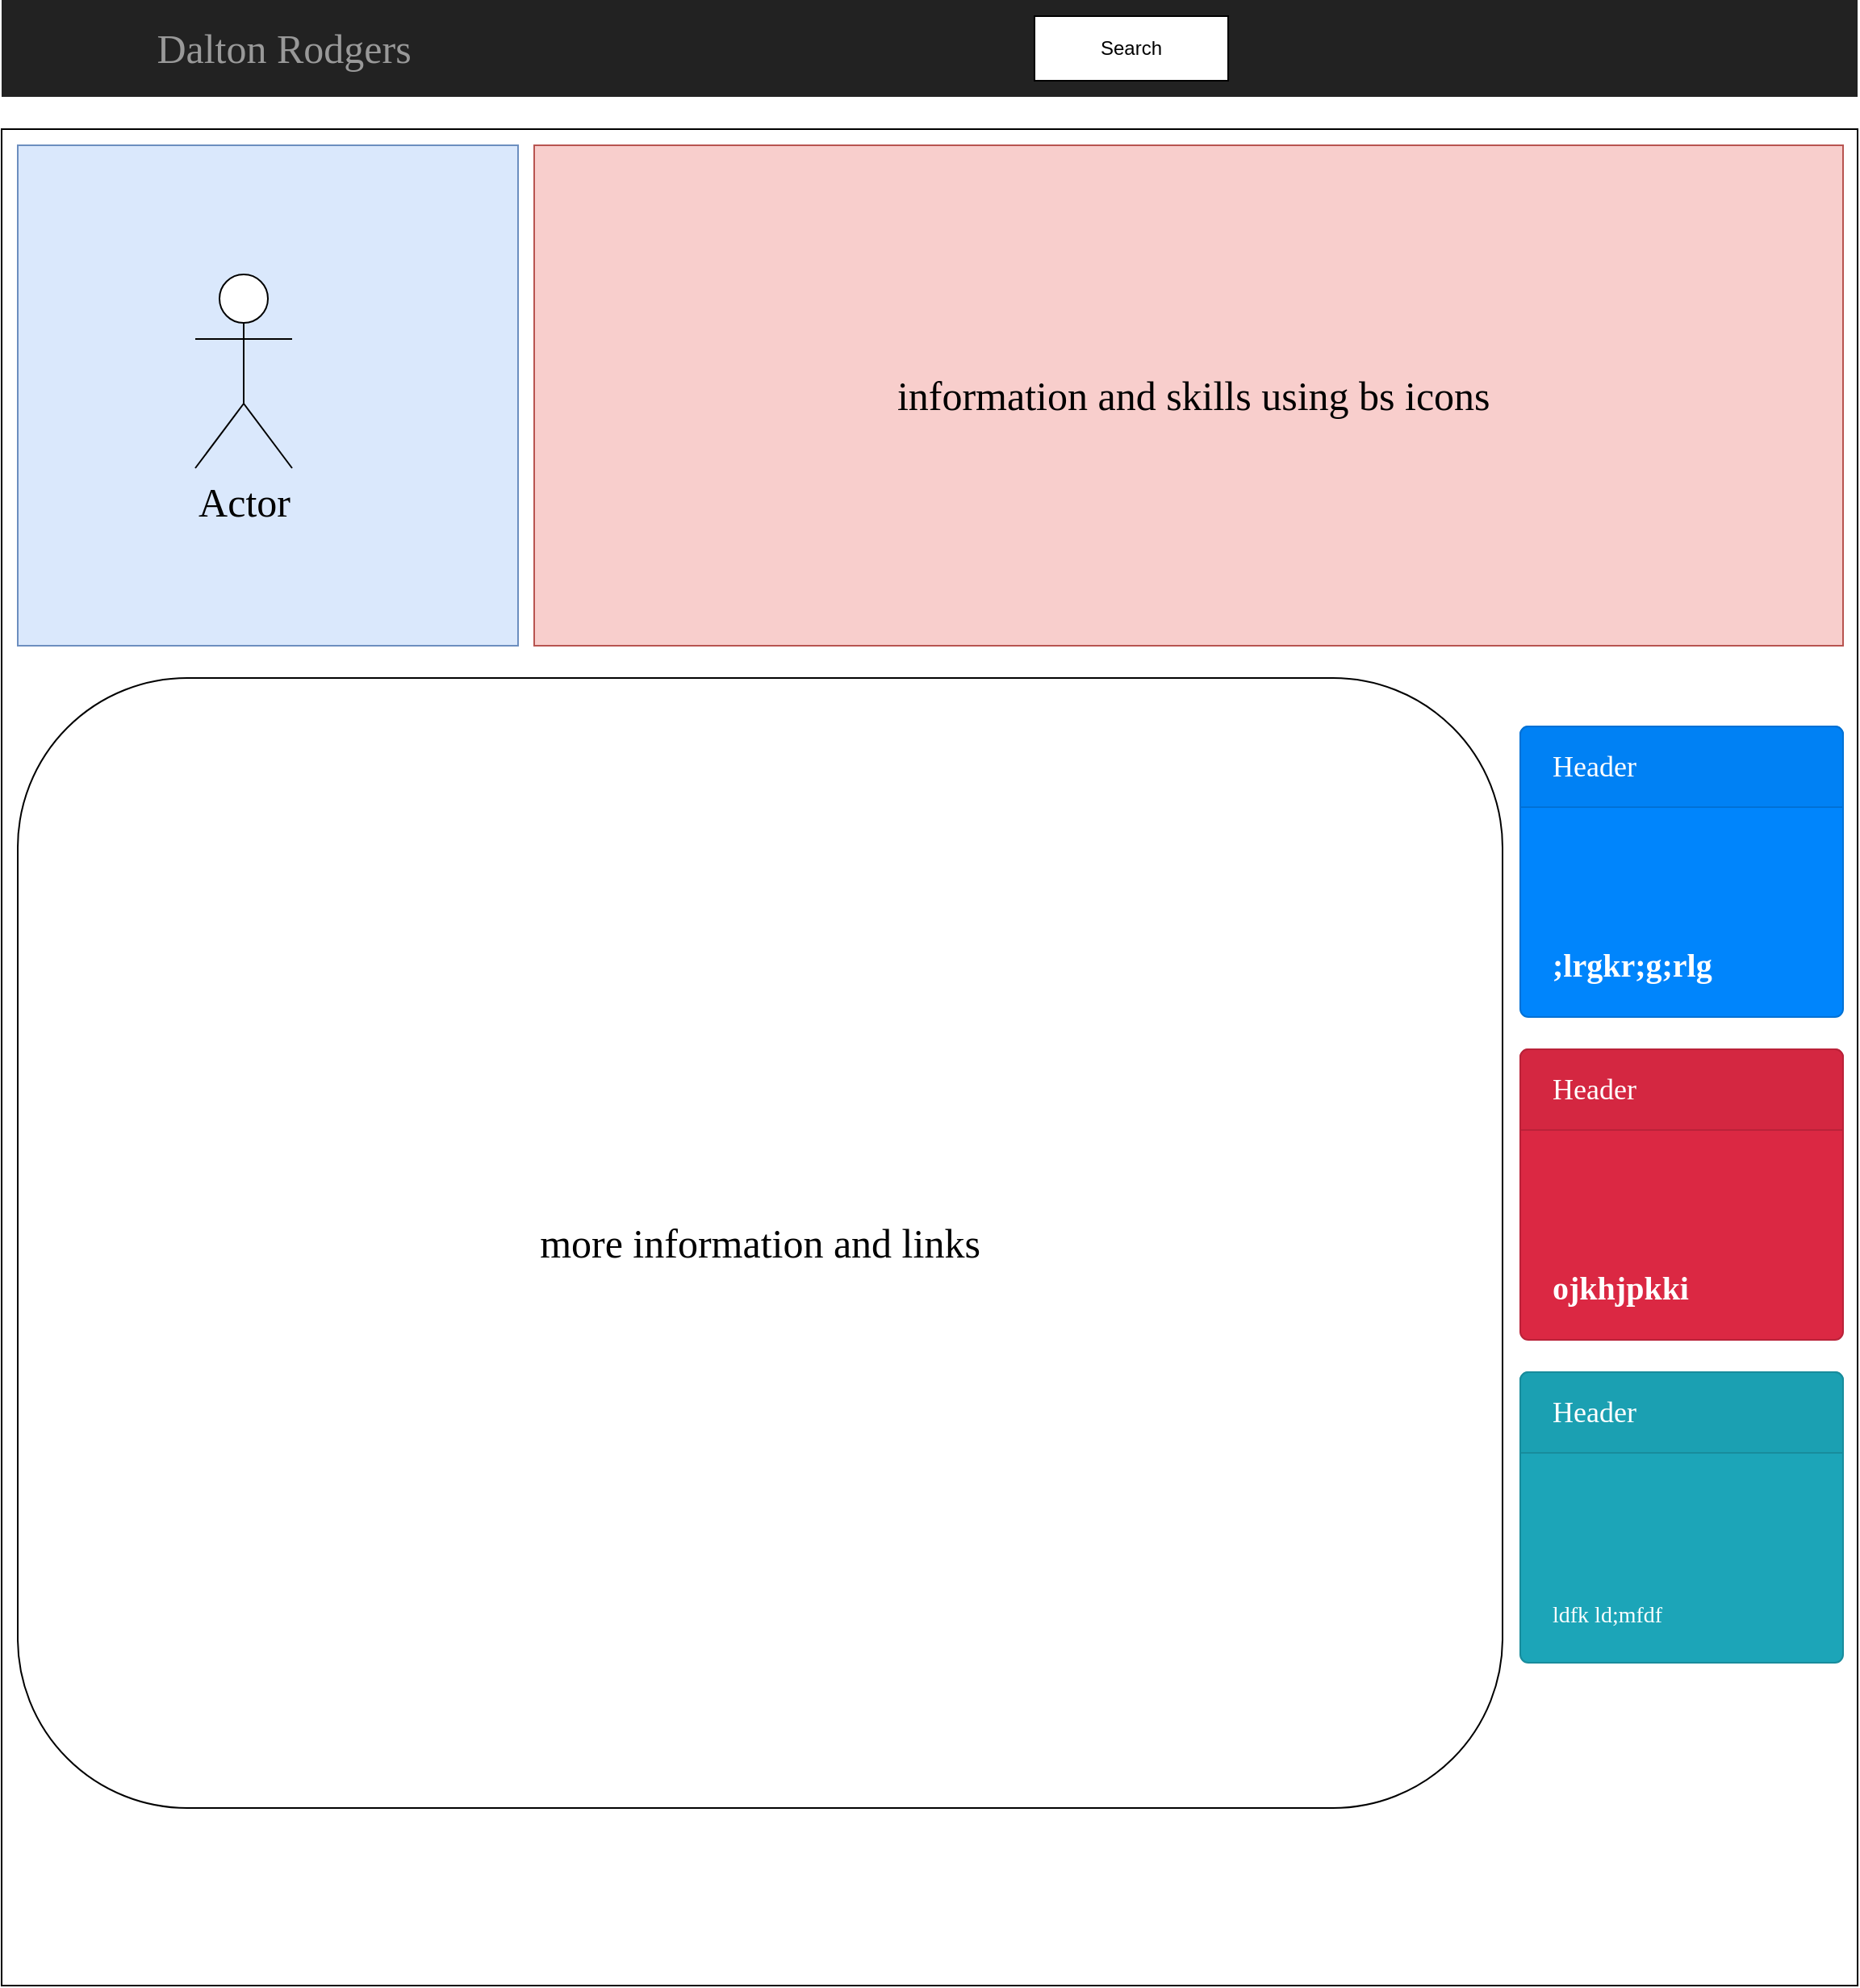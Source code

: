 <mxfile version="16.6.6" type="device"><diagram name="Page-1" id="c9db0220-8083-56f3-ca83-edcdcd058819"><mxGraphModel dx="1730" dy="940" grid="1" gridSize="10" guides="1" tooltips="1" connect="1" arrows="1" fold="1" page="1" pageScale="1.5" pageWidth="826" pageHeight="1169" background="none" math="0" shadow="0"><root><mxCell id="0" style=";html=1;"/><mxCell id="1" style=";html=1;" parent="0"/><mxCell id="3d76a8aef4d5c911-1" value="" style="html=1;shadow=0;dashed=0;shape=mxgraph.bootstrap.rect;fillColor=#222222;strokeColor=none;whiteSpace=wrap;rounded=0;fontSize=12;fontColor=#000000;align=center;" parent="1" vertex="1"><mxGeometry x="30" y="60" width="1150" height="60" as="geometry"/></mxCell><mxCell id="3d76a8aef4d5c911-2" value="&lt;font face=&quot;Tahoma&quot; style=&quot;font-size: 25px&quot;&gt;Dalton Rodgers&lt;/font&gt;" style="html=1;shadow=0;dashed=0;fillColor=none;strokeColor=none;shape=mxgraph.bootstrap.rect;fontColor=#999999;fontSize=14;whiteSpace=wrap;" parent="3d76a8aef4d5c911-1" vertex="1"><mxGeometry x="10" y="10" width="330" height="40" as="geometry"/></mxCell><mxCell id="yMD-jwKled9m1GMSfUCV-1" value="Search" style="rounded=0;whiteSpace=wrap;html=1;" vertex="1" parent="3d76a8aef4d5c911-1"><mxGeometry x="640" y="10" width="120" height="40" as="geometry"/></mxCell><mxCell id="yMD-jwKled9m1GMSfUCV-3" value="" style="whiteSpace=wrap;html=1;aspect=fixed;fontFamily=Tahoma;fontSize=25;imageWidth=48;" vertex="1" parent="1"><mxGeometry x="30" y="140" width="1150" height="1150" as="geometry"/></mxCell><mxCell id="yMD-jwKled9m1GMSfUCV-4" value="" style="whiteSpace=wrap;html=1;aspect=fixed;fontFamily=Tahoma;fontSize=25;fillColor=#dae8fc;strokeColor=#6c8ebf;" vertex="1" parent="1"><mxGeometry x="40" y="150" width="310" height="310" as="geometry"/></mxCell><mxCell id="yMD-jwKled9m1GMSfUCV-5" value="Actor" style="shape=umlActor;verticalLabelPosition=bottom;verticalAlign=top;html=1;outlineConnect=0;fontFamily=Tahoma;fontSize=25;" vertex="1" parent="1"><mxGeometry x="150" y="230" width="60" height="120" as="geometry"/></mxCell><mxCell id="yMD-jwKled9m1GMSfUCV-7" value="more information and links" style="whiteSpace=wrap;html=1;fontFamily=Tahoma;fontSize=25;rounded=1;" vertex="1" parent="1"><mxGeometry x="40" y="480" width="920" height="700" as="geometry"/></mxCell><mxCell id="yMD-jwKled9m1GMSfUCV-8" value="&amp;nbsp;information and skills using bs icons" style="whiteSpace=wrap;html=1;fontFamily=Tahoma;fontSize=25;fillColor=#f8cecc;strokeColor=#b85450;imageWidth=46;absoluteArcSize=1;expand=0;" vertex="1" parent="1"><mxGeometry x="360" y="150" width="811" height="310" as="geometry"/></mxCell><mxCell id="yMD-jwKled9m1GMSfUCV-10" value="&lt;span style=&quot;font-size: 20px&quot;&gt;&lt;b&gt;;lrgkr;g;rlg&lt;/b&gt;&lt;/span&gt;" style="html=1;shadow=0;dashed=0;shape=mxgraph.bootstrap.rrect;rSize=5;strokeColor=#0071D5;html=1;whiteSpace=wrap;fillColor=#0085FC;fontColor=#ffffff;verticalAlign=bottom;align=left;spacing=20;spacingBottom=0;fontSize=14;rounded=1;fontFamily=Tahoma;" vertex="1" parent="1"><mxGeometry x="971" y="510" width="200" height="180" as="geometry"/></mxCell><mxCell id="yMD-jwKled9m1GMSfUCV-11" value="Header" style="html=1;shadow=0;dashed=0;shape=mxgraph.bootstrap.topButton;rSize=5;perimeter=none;whiteSpace=wrap;fillColor=#0081F4;strokeColor=#0071D5;fontColor=#ffffff;resizeWidth=1;fontSize=18;align=left;spacing=20;rounded=1;fontFamily=Tahoma;" vertex="1" parent="yMD-jwKled9m1GMSfUCV-10"><mxGeometry width="200" height="50" relative="1" as="geometry"/></mxCell><mxCell id="yMD-jwKled9m1GMSfUCV-12" value="&lt;span style=&quot;font-size: 20px&quot;&gt;&lt;b&gt;ojkhjpkki&lt;/b&gt;&lt;/span&gt;" style="html=1;shadow=0;dashed=0;shape=mxgraph.bootstrap.rrect;rSize=5;strokeColor=#BA2239;html=1;whiteSpace=wrap;fillColor=#DB2843;fontColor=#ffffff;verticalAlign=bottom;align=left;spacing=20;spacingBottom=0;fontSize=14;rounded=1;fontFamily=Tahoma;" vertex="1" parent="1"><mxGeometry x="971" y="710" width="200" height="180" as="geometry"/></mxCell><mxCell id="yMD-jwKled9m1GMSfUCV-13" value="Header" style="html=1;shadow=0;dashed=0;shape=mxgraph.bootstrap.topButton;rSize=5;perimeter=none;whiteSpace=wrap;fillColor=#D42741;strokeColor=#BA2239;fontColor=#ffffff;resizeWidth=1;fontSize=18;align=left;spacing=20;rounded=1;fontFamily=Tahoma;" vertex="1" parent="yMD-jwKled9m1GMSfUCV-12"><mxGeometry width="200" height="50" relative="1" as="geometry"/></mxCell><mxCell id="yMD-jwKled9m1GMSfUCV-14" value="ldfk ld;mfdf" style="html=1;shadow=0;dashed=0;shape=mxgraph.bootstrap.rrect;rSize=5;strokeColor=#188C9C;html=1;whiteSpace=wrap;fillColor=#1CA5B8;fontColor=#ffffff;verticalAlign=bottom;align=left;spacing=20;spacingBottom=0;fontSize=14;rounded=1;fontFamily=Tahoma;" vertex="1" parent="1"><mxGeometry x="971" y="910" width="200" height="180" as="geometry"/></mxCell><mxCell id="yMD-jwKled9m1GMSfUCV-15" value="Header" style="html=1;shadow=0;dashed=0;shape=mxgraph.bootstrap.topButton;rSize=5;perimeter=none;whiteSpace=wrap;fillColor=#1BA0B2;strokeColor=#188C9C;fontColor=#ffffff;resizeWidth=1;fontSize=18;align=left;spacing=20;rounded=1;fontFamily=Tahoma;" vertex="1" parent="yMD-jwKled9m1GMSfUCV-14"><mxGeometry width="200" height="50" relative="1" as="geometry"/></mxCell></root></mxGraphModel></diagram></mxfile>